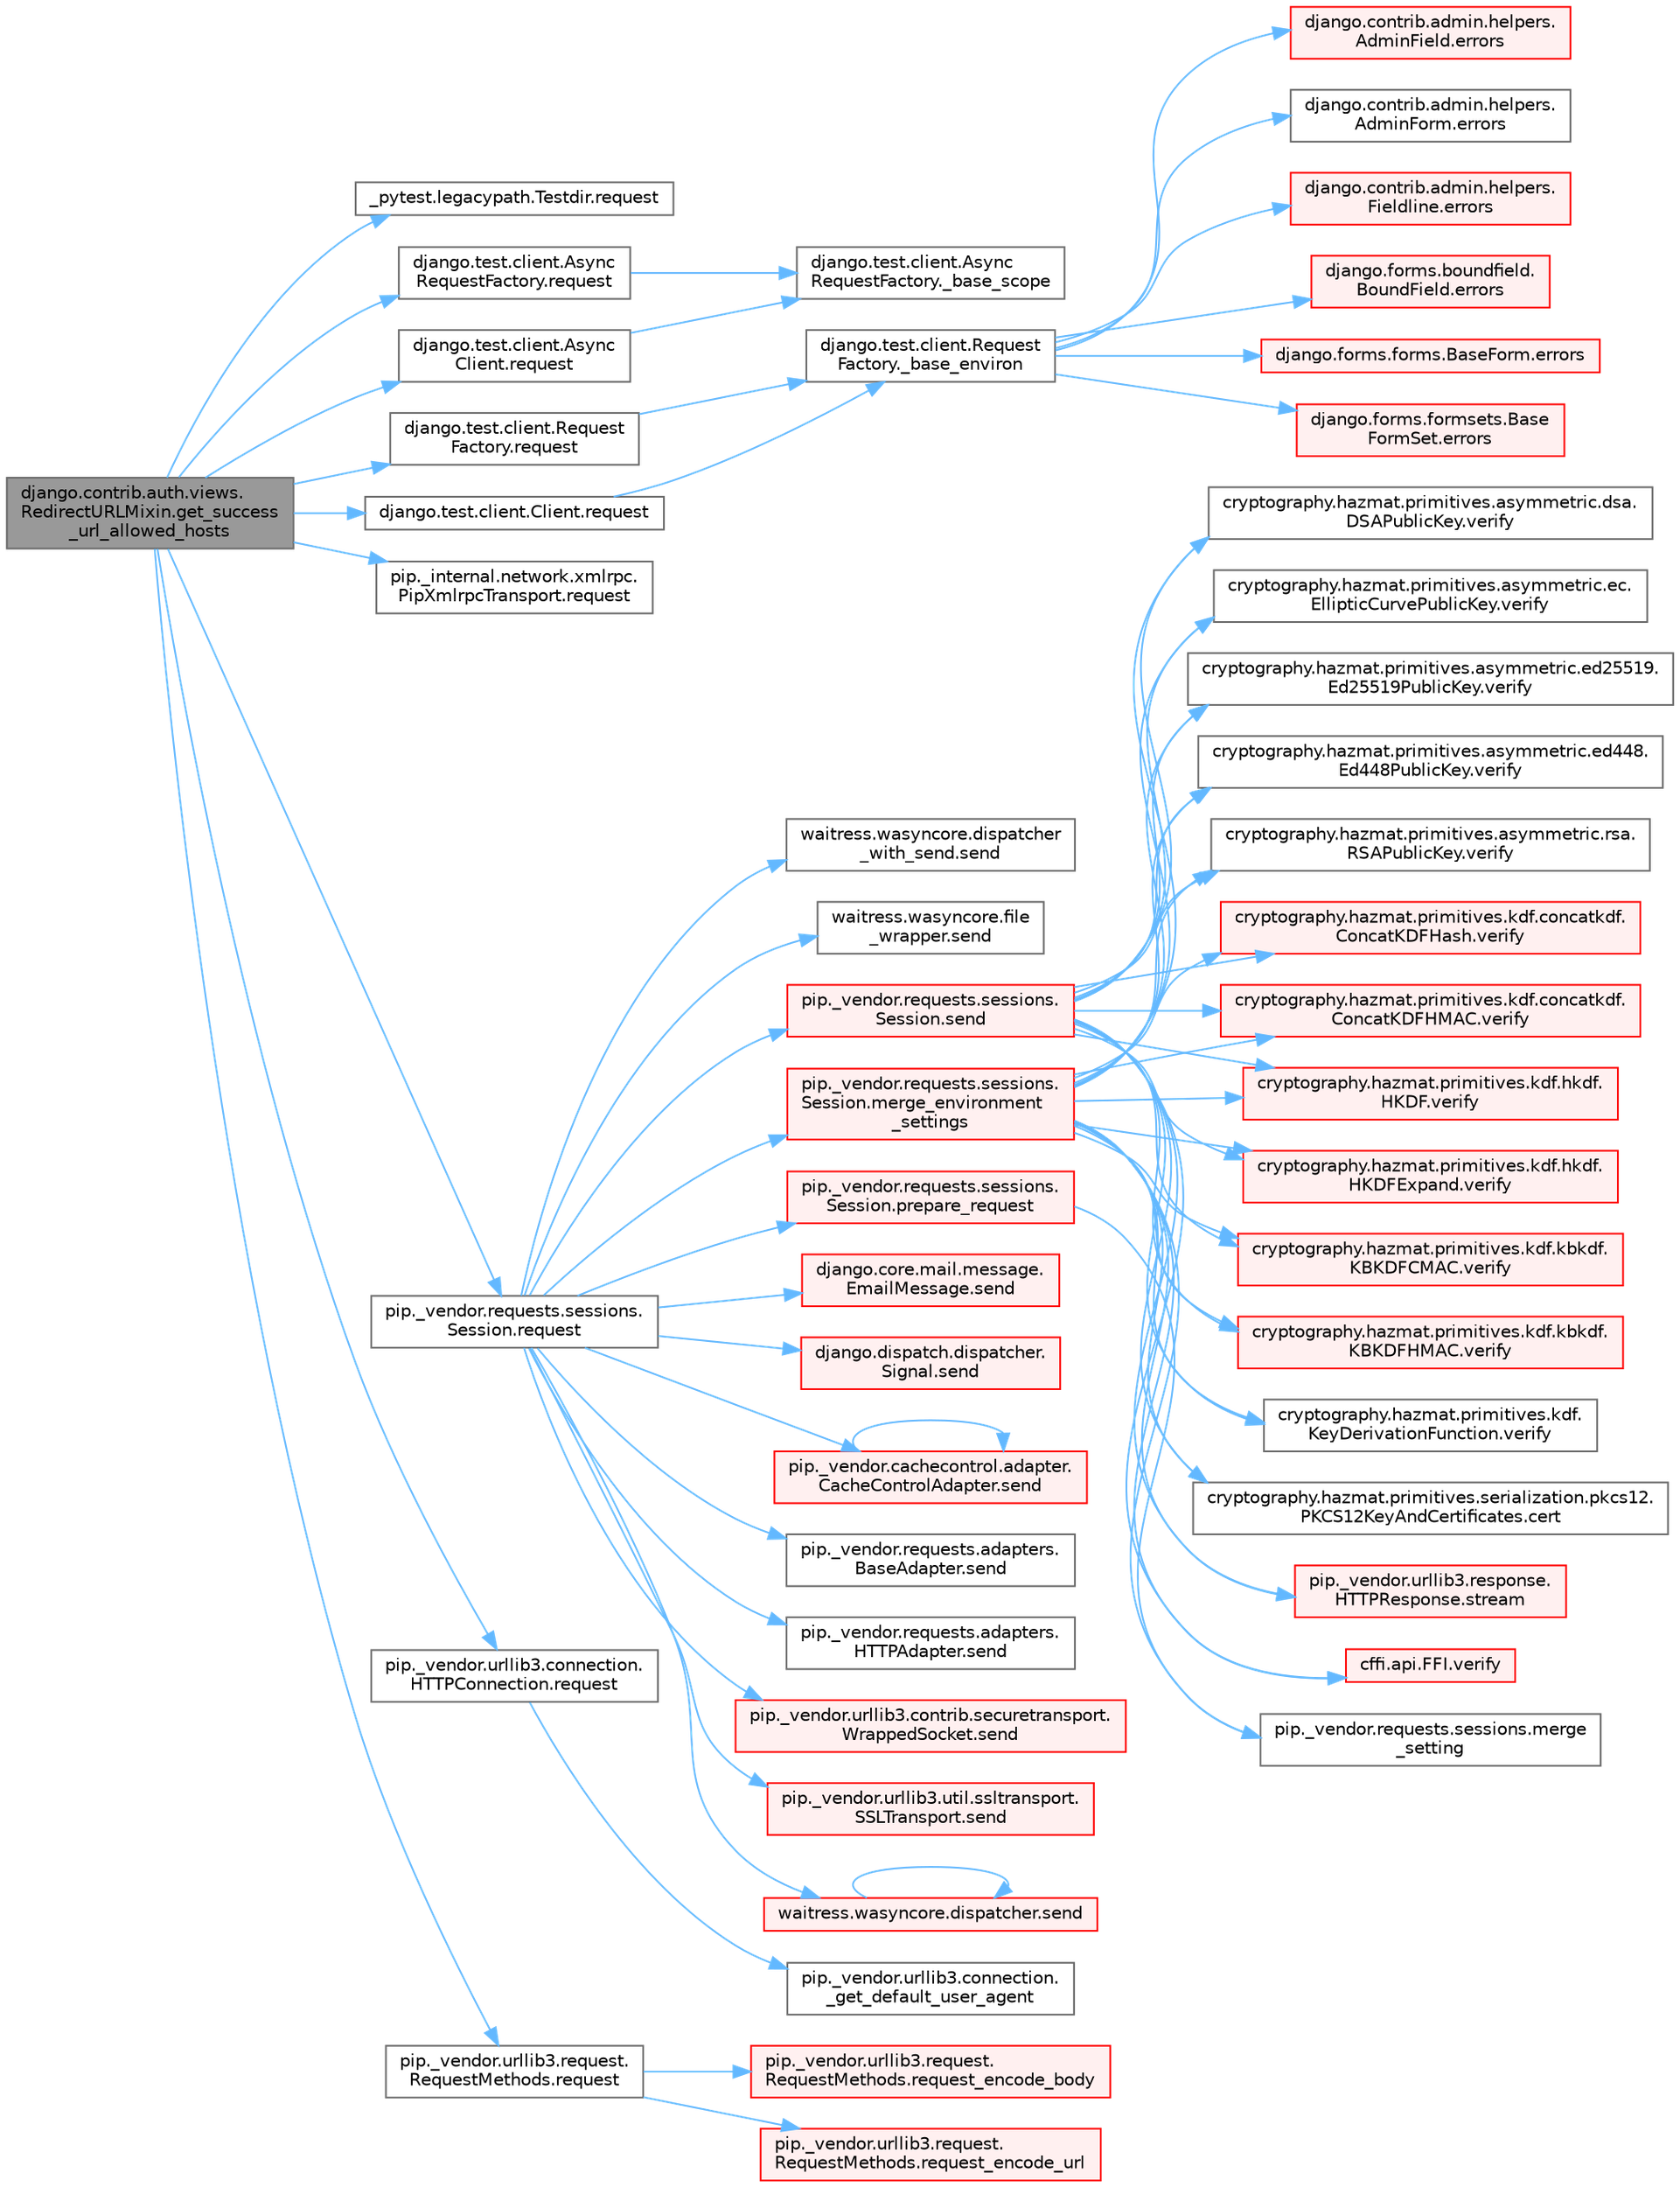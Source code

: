 digraph "django.contrib.auth.views.RedirectURLMixin.get_success_url_allowed_hosts"
{
 // LATEX_PDF_SIZE
  bgcolor="transparent";
  edge [fontname=Helvetica,fontsize=10,labelfontname=Helvetica,labelfontsize=10];
  node [fontname=Helvetica,fontsize=10,shape=box,height=0.2,width=0.4];
  rankdir="LR";
  Node1 [id="Node000001",label="django.contrib.auth.views.\lRedirectURLMixin.get_success\l_url_allowed_hosts",height=0.2,width=0.4,color="gray40", fillcolor="grey60", style="filled", fontcolor="black",tooltip=" "];
  Node1 -> Node2 [id="edge1_Node000001_Node000002",color="steelblue1",style="solid",tooltip=" "];
  Node2 [id="Node000002",label="_pytest.legacypath.Testdir.request",height=0.2,width=0.4,color="grey40", fillcolor="white", style="filled",URL="$class__pytest_1_1legacypath_1_1_testdir.html#a0e10c900efcd764da85254119e4d64c4",tooltip=" "];
  Node1 -> Node3 [id="edge2_Node000001_Node000003",color="steelblue1",style="solid",tooltip=" "];
  Node3 [id="Node000003",label="django.test.client.Async\lClient.request",height=0.2,width=0.4,color="grey40", fillcolor="white", style="filled",URL="$classdjango_1_1test_1_1client_1_1_async_client.html#a891cc2f6b81dcf3583bbbde8d21a713a",tooltip=" "];
  Node3 -> Node4 [id="edge3_Node000003_Node000004",color="steelblue1",style="solid",tooltip=" "];
  Node4 [id="Node000004",label="django.test.client.Async\lRequestFactory._base_scope",height=0.2,width=0.4,color="grey40", fillcolor="white", style="filled",URL="$classdjango_1_1test_1_1client_1_1_async_request_factory.html#a0e43cc21668d0a42c46524d5116d8654",tooltip=" "];
  Node1 -> Node5 [id="edge4_Node000001_Node000005",color="steelblue1",style="solid",tooltip=" "];
  Node5 [id="Node000005",label="django.test.client.Async\lRequestFactory.request",height=0.2,width=0.4,color="grey40", fillcolor="white", style="filled",URL="$classdjango_1_1test_1_1client_1_1_async_request_factory.html#aab026845547a4c2d9203b8710b90f6cd",tooltip=" "];
  Node5 -> Node4 [id="edge5_Node000005_Node000004",color="steelblue1",style="solid",tooltip=" "];
  Node1 -> Node6 [id="edge6_Node000001_Node000006",color="steelblue1",style="solid",tooltip=" "];
  Node6 [id="Node000006",label="django.test.client.Client.request",height=0.2,width=0.4,color="grey40", fillcolor="white", style="filled",URL="$classdjango_1_1test_1_1client_1_1_client.html#a2f51c5251142ab6503937051936e33fa",tooltip=" "];
  Node6 -> Node7 [id="edge7_Node000006_Node000007",color="steelblue1",style="solid",tooltip=" "];
  Node7 [id="Node000007",label="django.test.client.Request\lFactory._base_environ",height=0.2,width=0.4,color="grey40", fillcolor="white", style="filled",URL="$classdjango_1_1test_1_1client_1_1_request_factory.html#ab650654b992f4e9fc9e30bd0442973c1",tooltip=" "];
  Node7 -> Node8 [id="edge8_Node000007_Node000008",color="steelblue1",style="solid",tooltip=" "];
  Node8 [id="Node000008",label="django.contrib.admin.helpers.\lAdminField.errors",height=0.2,width=0.4,color="red", fillcolor="#FFF0F0", style="filled",URL="$classdjango_1_1contrib_1_1admin_1_1helpers_1_1_admin_field.html#a2ed7041739e06b7ebeb076401379c675",tooltip=" "];
  Node7 -> Node1819 [id="edge9_Node000007_Node001819",color="steelblue1",style="solid",tooltip=" "];
  Node1819 [id="Node001819",label="django.contrib.admin.helpers.\lAdminForm.errors",height=0.2,width=0.4,color="grey40", fillcolor="white", style="filled",URL="$classdjango_1_1contrib_1_1admin_1_1helpers_1_1_admin_form.html#a3ccc9540a232de721c24f95c26a2b34a",tooltip=" "];
  Node7 -> Node1820 [id="edge10_Node000007_Node001820",color="steelblue1",style="solid",tooltip=" "];
  Node1820 [id="Node001820",label="django.contrib.admin.helpers.\lFieldline.errors",height=0.2,width=0.4,color="red", fillcolor="#FFF0F0", style="filled",URL="$classdjango_1_1contrib_1_1admin_1_1helpers_1_1_fieldline.html#ac0094313ce4b91212414f914a381499d",tooltip=" "];
  Node7 -> Node1821 [id="edge11_Node000007_Node001821",color="steelblue1",style="solid",tooltip=" "];
  Node1821 [id="Node001821",label="django.forms.boundfield.\lBoundField.errors",height=0.2,width=0.4,color="red", fillcolor="#FFF0F0", style="filled",URL="$classdjango_1_1forms_1_1boundfield_1_1_bound_field.html#a47569da22ccdcdd1bb15a2506a0a5f6e",tooltip=" "];
  Node7 -> Node1822 [id="edge12_Node000007_Node001822",color="steelblue1",style="solid",tooltip=" "];
  Node1822 [id="Node001822",label="django.forms.forms.BaseForm.errors",height=0.2,width=0.4,color="red", fillcolor="#FFF0F0", style="filled",URL="$classdjango_1_1forms_1_1forms_1_1_base_form.html#aca47cb75eb6c321d1c429b33eca94d49",tooltip=" "];
  Node7 -> Node1907 [id="edge13_Node000007_Node001907",color="steelblue1",style="solid",tooltip=" "];
  Node1907 [id="Node001907",label="django.forms.formsets.Base\lFormSet.errors",height=0.2,width=0.4,color="red", fillcolor="#FFF0F0", style="filled",URL="$classdjango_1_1forms_1_1formsets_1_1_base_form_set.html#a9e249e2240c3ae2775249e3d3da42020",tooltip=" "];
  Node1 -> Node469 [id="edge14_Node000001_Node000469",color="steelblue1",style="solid",tooltip=" "];
  Node469 [id="Node000469",label="django.test.client.Request\lFactory.request",height=0.2,width=0.4,color="grey40", fillcolor="white", style="filled",URL="$classdjango_1_1test_1_1client_1_1_request_factory.html#adae411ab0df6839c5364b647e4dc63ad",tooltip=" "];
  Node469 -> Node7 [id="edge15_Node000469_Node000007",color="steelblue1",style="solid",tooltip=" "];
  Node1 -> Node470 [id="edge16_Node000001_Node000470",color="steelblue1",style="solid",tooltip=" "];
  Node470 [id="Node000470",label="pip._internal.network.xmlrpc.\lPipXmlrpcTransport.request",height=0.2,width=0.4,color="grey40", fillcolor="white", style="filled",URL="$classpip_1_1__internal_1_1network_1_1xmlrpc_1_1_pip_xmlrpc_transport.html#a91d1ed180fbf8bcc25f6747a72614c5f",tooltip=" "];
  Node1 -> Node471 [id="edge17_Node000001_Node000471",color="steelblue1",style="solid",tooltip=" "];
  Node471 [id="Node000471",label="pip._vendor.requests.sessions.\lSession.request",height=0.2,width=0.4,color="grey40", fillcolor="white", style="filled",URL="$classpip_1_1__vendor_1_1requests_1_1sessions_1_1_session.html#a3dddfa16e93faa1a1a553936d913482b",tooltip=" "];
  Node471 -> Node472 [id="edge18_Node000471_Node000472",color="steelblue1",style="solid",tooltip=" "];
  Node472 [id="Node000472",label="pip._vendor.requests.sessions.\lSession.merge_environment\l_settings",height=0.2,width=0.4,color="red", fillcolor="#FFF0F0", style="filled",URL="$classpip_1_1__vendor_1_1requests_1_1sessions_1_1_session.html#a1bbc07ae0fd8434a0ae651e3eb482be0",tooltip=" "];
  Node472 -> Node473 [id="edge19_Node000472_Node000473",color="steelblue1",style="solid",tooltip=" "];
  Node473 [id="Node000473",label="cryptography.hazmat.primitives.serialization.pkcs12.\lPKCS12KeyAndCertificates.cert",height=0.2,width=0.4,color="grey40", fillcolor="white", style="filled",URL="$classcryptography_1_1hazmat_1_1primitives_1_1serialization_1_1pkcs12_1_1_p_k_c_s12_key_and_certificates.html#a7a1d98fee8ed8175805ab085c9ecb5e0",tooltip=" "];
  Node472 -> Node474 [id="edge20_Node000472_Node000474",color="steelblue1",style="solid",tooltip=" "];
  Node474 [id="Node000474",label="pip._vendor.requests.sessions.merge\l_setting",height=0.2,width=0.4,color="grey40", fillcolor="white", style="filled",URL="$namespacepip_1_1__vendor_1_1requests_1_1sessions.html#a2ff5e46d93c274334e41f4544e9eda84",tooltip=" "];
  Node472 -> Node202 [id="edge21_Node000472_Node000202",color="steelblue1",style="solid",tooltip=" "];
  Node202 [id="Node000202",label="pip._vendor.urllib3.response.\lHTTPResponse.stream",height=0.2,width=0.4,color="red", fillcolor="#FFF0F0", style="filled",URL="$classpip_1_1__vendor_1_1urllib3_1_1response_1_1_h_t_t_p_response.html#a8d802b25f09dd341838a1d631ffc4f62",tooltip=" "];
  Node472 -> Node475 [id="edge22_Node000472_Node000475",color="steelblue1",style="solid",tooltip=" "];
  Node475 [id="Node000475",label="cffi.api.FFI.verify",height=0.2,width=0.4,color="red", fillcolor="#FFF0F0", style="filled",URL="$classcffi_1_1api_1_1_f_f_i.html#ac05cd4cf779cb85543c4cd5fa8a6d333",tooltip=" "];
  Node472 -> Node477 [id="edge23_Node000472_Node000477",color="steelblue1",style="solid",tooltip=" "];
  Node477 [id="Node000477",label="cryptography.hazmat.primitives.asymmetric.dsa.\lDSAPublicKey.verify",height=0.2,width=0.4,color="grey40", fillcolor="white", style="filled",URL="$classcryptography_1_1hazmat_1_1primitives_1_1asymmetric_1_1dsa_1_1_d_s_a_public_key.html#ad0552a7e074dda3d2486b6e918cfc9d8",tooltip=" "];
  Node472 -> Node478 [id="edge24_Node000472_Node000478",color="steelblue1",style="solid",tooltip=" "];
  Node478 [id="Node000478",label="cryptography.hazmat.primitives.asymmetric.ec.\lEllipticCurvePublicKey.verify",height=0.2,width=0.4,color="grey40", fillcolor="white", style="filled",URL="$classcryptography_1_1hazmat_1_1primitives_1_1asymmetric_1_1ec_1_1_elliptic_curve_public_key.html#a7f75c00034242b7ae917b567db16bf60",tooltip=" "];
  Node472 -> Node479 [id="edge25_Node000472_Node000479",color="steelblue1",style="solid",tooltip=" "];
  Node479 [id="Node000479",label="cryptography.hazmat.primitives.asymmetric.ed25519.\lEd25519PublicKey.verify",height=0.2,width=0.4,color="grey40", fillcolor="white", style="filled",URL="$classcryptography_1_1hazmat_1_1primitives_1_1asymmetric_1_1ed25519_1_1_ed25519_public_key.html#a23d01b9908cadb1f6765bd6792371c80",tooltip=" "];
  Node472 -> Node480 [id="edge26_Node000472_Node000480",color="steelblue1",style="solid",tooltip=" "];
  Node480 [id="Node000480",label="cryptography.hazmat.primitives.asymmetric.ed448.\lEd448PublicKey.verify",height=0.2,width=0.4,color="grey40", fillcolor="white", style="filled",URL="$classcryptography_1_1hazmat_1_1primitives_1_1asymmetric_1_1ed448_1_1_ed448_public_key.html#a34d2a2d64f969ef56c2cb67994bacf86",tooltip=" "];
  Node472 -> Node481 [id="edge27_Node000472_Node000481",color="steelblue1",style="solid",tooltip=" "];
  Node481 [id="Node000481",label="cryptography.hazmat.primitives.asymmetric.rsa.\lRSAPublicKey.verify",height=0.2,width=0.4,color="grey40", fillcolor="white", style="filled",URL="$classcryptography_1_1hazmat_1_1primitives_1_1asymmetric_1_1rsa_1_1_r_s_a_public_key.html#a8c3715fa7e1b4a8bfd89482e40f1fe53",tooltip=" "];
  Node472 -> Node482 [id="edge28_Node000472_Node000482",color="steelblue1",style="solid",tooltip=" "];
  Node482 [id="Node000482",label="cryptography.hazmat.primitives.kdf.concatkdf.\lConcatKDFHash.verify",height=0.2,width=0.4,color="red", fillcolor="#FFF0F0", style="filled",URL="$classcryptography_1_1hazmat_1_1primitives_1_1kdf_1_1concatkdf_1_1_concat_k_d_f_hash.html#a872e664133e0cc33672c6fa5929f0bf8",tooltip=" "];
  Node472 -> Node507 [id="edge29_Node000472_Node000507",color="steelblue1",style="solid",tooltip=" "];
  Node507 [id="Node000507",label="cryptography.hazmat.primitives.kdf.concatkdf.\lConcatKDFHMAC.verify",height=0.2,width=0.4,color="red", fillcolor="#FFF0F0", style="filled",URL="$classcryptography_1_1hazmat_1_1primitives_1_1kdf_1_1concatkdf_1_1_concat_k_d_f_h_m_a_c.html#aa6a81903e1b96874301933bc996c78bd",tooltip=" "];
  Node472 -> Node508 [id="edge30_Node000472_Node000508",color="steelblue1",style="solid",tooltip=" "];
  Node508 [id="Node000508",label="cryptography.hazmat.primitives.kdf.hkdf.\lHKDF.verify",height=0.2,width=0.4,color="red", fillcolor="#FFF0F0", style="filled",URL="$classcryptography_1_1hazmat_1_1primitives_1_1kdf_1_1hkdf_1_1_h_k_d_f.html#a7ac8bf663d79e3c30b68d44331902304",tooltip=" "];
  Node472 -> Node509 [id="edge31_Node000472_Node000509",color="steelblue1",style="solid",tooltip=" "];
  Node509 [id="Node000509",label="cryptography.hazmat.primitives.kdf.hkdf.\lHKDFExpand.verify",height=0.2,width=0.4,color="red", fillcolor="#FFF0F0", style="filled",URL="$classcryptography_1_1hazmat_1_1primitives_1_1kdf_1_1hkdf_1_1_h_k_d_f_expand.html#a74f916e6649372a432769965a7e01fea",tooltip=" "];
  Node472 -> Node510 [id="edge32_Node000472_Node000510",color="steelblue1",style="solid",tooltip=" "];
  Node510 [id="Node000510",label="cryptography.hazmat.primitives.kdf.kbkdf.\lKBKDFCMAC.verify",height=0.2,width=0.4,color="red", fillcolor="#FFF0F0", style="filled",URL="$classcryptography_1_1hazmat_1_1primitives_1_1kdf_1_1kbkdf_1_1_k_b_k_d_f_c_m_a_c.html#ab97e9dff30b4fe2752f1457c582fb0e3",tooltip=" "];
  Node472 -> Node511 [id="edge33_Node000472_Node000511",color="steelblue1",style="solid",tooltip=" "];
  Node511 [id="Node000511",label="cryptography.hazmat.primitives.kdf.kbkdf.\lKBKDFHMAC.verify",height=0.2,width=0.4,color="red", fillcolor="#FFF0F0", style="filled",URL="$classcryptography_1_1hazmat_1_1primitives_1_1kdf_1_1kbkdf_1_1_k_b_k_d_f_h_m_a_c.html#a34c59907c93650471d5ef56197cc0522",tooltip=" "];
  Node472 -> Node512 [id="edge34_Node000472_Node000512",color="steelblue1",style="solid",tooltip=" "];
  Node512 [id="Node000512",label="cryptography.hazmat.primitives.kdf.\lKeyDerivationFunction.verify",height=0.2,width=0.4,color="grey40", fillcolor="white", style="filled",URL="$classcryptography_1_1hazmat_1_1primitives_1_1kdf_1_1_key_derivation_function.html#a912c825e0afe5192c266fa35e5a75095",tooltip=" "];
  Node471 -> Node4448 [id="edge35_Node000471_Node004448",color="steelblue1",style="solid",tooltip=" "];
  Node4448 [id="Node004448",label="pip._vendor.requests.sessions.\lSession.prepare_request",height=0.2,width=0.4,color="red", fillcolor="#FFF0F0", style="filled",URL="$classpip_1_1__vendor_1_1requests_1_1sessions_1_1_session.html#a486c476ce9c610313da438d9fbd53f7b",tooltip=" "];
  Node4448 -> Node474 [id="edge36_Node004448_Node000474",color="steelblue1",style="solid",tooltip=" "];
  Node471 -> Node4324 [id="edge37_Node000471_Node004324",color="steelblue1",style="solid",tooltip=" "];
  Node4324 [id="Node004324",label="django.core.mail.message.\lEmailMessage.send",height=0.2,width=0.4,color="red", fillcolor="#FFF0F0", style="filled",URL="$classdjango_1_1core_1_1mail_1_1message_1_1_email_message.html#a18fd6d168e6aa27742a4057b4ab9b439",tooltip=" "];
  Node471 -> Node4328 [id="edge38_Node000471_Node004328",color="steelblue1",style="solid",tooltip=" "];
  Node4328 [id="Node004328",label="django.dispatch.dispatcher.\lSignal.send",height=0.2,width=0.4,color="red", fillcolor="#FFF0F0", style="filled",URL="$classdjango_1_1dispatch_1_1dispatcher_1_1_signal.html#a065269c5c5f8d45e7b902dda3245bdbb",tooltip=" "];
  Node471 -> Node4331 [id="edge39_Node000471_Node004331",color="steelblue1",style="solid",tooltip=" "];
  Node4331 [id="Node004331",label="pip._vendor.cachecontrol.adapter.\lCacheControlAdapter.send",height=0.2,width=0.4,color="red", fillcolor="#FFF0F0", style="filled",URL="$classpip_1_1__vendor_1_1cachecontrol_1_1adapter_1_1_cache_control_adapter.html#a7f846578832fd1a27f921f7466b4d2fa",tooltip=" "];
  Node4331 -> Node4331 [id="edge40_Node004331_Node004331",color="steelblue1",style="solid",tooltip=" "];
  Node471 -> Node4334 [id="edge41_Node000471_Node004334",color="steelblue1",style="solid",tooltip=" "];
  Node4334 [id="Node004334",label="pip._vendor.requests.adapters.\lBaseAdapter.send",height=0.2,width=0.4,color="grey40", fillcolor="white", style="filled",URL="$classpip_1_1__vendor_1_1requests_1_1adapters_1_1_base_adapter.html#a71b96d00d14b1eb64886afb3d5a6e2b0",tooltip=" "];
  Node471 -> Node4335 [id="edge42_Node000471_Node004335",color="steelblue1",style="solid",tooltip=" "];
  Node4335 [id="Node004335",label="pip._vendor.requests.adapters.\lHTTPAdapter.send",height=0.2,width=0.4,color="grey40", fillcolor="white", style="filled",URL="$classpip_1_1__vendor_1_1requests_1_1adapters_1_1_h_t_t_p_adapter.html#aa75dd0f80148babfc8b50bbc9a504e8d",tooltip=" "];
  Node471 -> Node4336 [id="edge43_Node000471_Node004336",color="steelblue1",style="solid",tooltip=" "];
  Node4336 [id="Node004336",label="pip._vendor.requests.sessions.\lSession.send",height=0.2,width=0.4,color="red", fillcolor="#FFF0F0", style="filled",URL="$classpip_1_1__vendor_1_1requests_1_1sessions_1_1_session.html#ac53877008b8d3c6901be36033885124c",tooltip=" "];
  Node4336 -> Node473 [id="edge44_Node004336_Node000473",color="steelblue1",style="solid",tooltip=" "];
  Node4336 -> Node202 [id="edge45_Node004336_Node000202",color="steelblue1",style="solid",tooltip=" "];
  Node4336 -> Node475 [id="edge46_Node004336_Node000475",color="steelblue1",style="solid",tooltip=" "];
  Node4336 -> Node477 [id="edge47_Node004336_Node000477",color="steelblue1",style="solid",tooltip=" "];
  Node4336 -> Node478 [id="edge48_Node004336_Node000478",color="steelblue1",style="solid",tooltip=" "];
  Node4336 -> Node479 [id="edge49_Node004336_Node000479",color="steelblue1",style="solid",tooltip=" "];
  Node4336 -> Node480 [id="edge50_Node004336_Node000480",color="steelblue1",style="solid",tooltip=" "];
  Node4336 -> Node481 [id="edge51_Node004336_Node000481",color="steelblue1",style="solid",tooltip=" "];
  Node4336 -> Node482 [id="edge52_Node004336_Node000482",color="steelblue1",style="solid",tooltip=" "];
  Node4336 -> Node507 [id="edge53_Node004336_Node000507",color="steelblue1",style="solid",tooltip=" "];
  Node4336 -> Node508 [id="edge54_Node004336_Node000508",color="steelblue1",style="solid",tooltip=" "];
  Node4336 -> Node509 [id="edge55_Node004336_Node000509",color="steelblue1",style="solid",tooltip=" "];
  Node4336 -> Node510 [id="edge56_Node004336_Node000510",color="steelblue1",style="solid",tooltip=" "];
  Node4336 -> Node511 [id="edge57_Node004336_Node000511",color="steelblue1",style="solid",tooltip=" "];
  Node4336 -> Node512 [id="edge58_Node004336_Node000512",color="steelblue1",style="solid",tooltip=" "];
  Node471 -> Node4341 [id="edge59_Node000471_Node004341",color="steelblue1",style="solid",tooltip=" "];
  Node4341 [id="Node004341",label="pip._vendor.urllib3.contrib.securetransport.\lWrappedSocket.send",height=0.2,width=0.4,color="red", fillcolor="#FFF0F0", style="filled",URL="$classpip_1_1__vendor_1_1urllib3_1_1contrib_1_1securetransport_1_1_wrapped_socket.html#afefa6637ff2836086372e94b4872b076",tooltip=" "];
  Node471 -> Node4343 [id="edge60_Node000471_Node004343",color="steelblue1",style="solid",tooltip=" "];
  Node4343 [id="Node004343",label="pip._vendor.urllib3.util.ssltransport.\lSSLTransport.send",height=0.2,width=0.4,color="red", fillcolor="#FFF0F0", style="filled",URL="$classpip_1_1__vendor_1_1urllib3_1_1util_1_1ssltransport_1_1_s_s_l_transport.html#ae07b4d8069dbc1dab07b52db5acdb71a",tooltip=" "];
  Node471 -> Node4344 [id="edge61_Node000471_Node004344",color="steelblue1",style="solid",tooltip=" "];
  Node4344 [id="Node004344",label="waitress.wasyncore.dispatcher.send",height=0.2,width=0.4,color="red", fillcolor="#FFF0F0", style="filled",URL="$classwaitress_1_1wasyncore_1_1dispatcher.html#aa36a1d97600508f07138eab0658775c9",tooltip=" "];
  Node4344 -> Node4344 [id="edge62_Node004344_Node004344",color="steelblue1",style="solid",tooltip=" "];
  Node471 -> Node4345 [id="edge63_Node000471_Node004345",color="steelblue1",style="solid",tooltip=" "];
  Node4345 [id="Node004345",label="waitress.wasyncore.dispatcher\l_with_send.send",height=0.2,width=0.4,color="grey40", fillcolor="white", style="filled",URL="$classwaitress_1_1wasyncore_1_1dispatcher__with__send.html#a47052361f8df52adae77154c5ac2e95d",tooltip=" "];
  Node471 -> Node4346 [id="edge64_Node000471_Node004346",color="steelblue1",style="solid",tooltip=" "];
  Node4346 [id="Node004346",label="waitress.wasyncore.file\l_wrapper.send",height=0.2,width=0.4,color="grey40", fillcolor="white", style="filled",URL="$classwaitress_1_1wasyncore_1_1file__wrapper.html#a3db1f84334179b63edb654a8da19820c",tooltip=" "];
  Node1 -> Node987 [id="edge65_Node000001_Node000987",color="steelblue1",style="solid",tooltip=" "];
  Node987 [id="Node000987",label="pip._vendor.urllib3.connection.\lHTTPConnection.request",height=0.2,width=0.4,color="grey40", fillcolor="white", style="filled",URL="$classpip_1_1__vendor_1_1urllib3_1_1connection_1_1_h_t_t_p_connection.html#a67e552c4d242e4169bdf7319269a417f",tooltip=" "];
  Node987 -> Node988 [id="edge66_Node000987_Node000988",color="steelblue1",style="solid",tooltip=" "];
  Node988 [id="Node000988",label="pip._vendor.urllib3.connection.\l_get_default_user_agent",height=0.2,width=0.4,color="grey40", fillcolor="white", style="filled",URL="$namespacepip_1_1__vendor_1_1urllib3_1_1connection.html#a470b189321329d9264e7756710ba9ae2",tooltip=" "];
  Node1 -> Node989 [id="edge67_Node000001_Node000989",color="steelblue1",style="solid",tooltip=" "];
  Node989 [id="Node000989",label="pip._vendor.urllib3.request.\lRequestMethods.request",height=0.2,width=0.4,color="grey40", fillcolor="white", style="filled",URL="$classpip_1_1__vendor_1_1urllib3_1_1request_1_1_request_methods.html#a73541f2f0edc7df7413b043e33c69e7f",tooltip=" "];
  Node989 -> Node990 [id="edge68_Node000989_Node000990",color="steelblue1",style="solid",tooltip=" "];
  Node990 [id="Node000990",label="pip._vendor.urllib3.request.\lRequestMethods.request_encode_body",height=0.2,width=0.4,color="red", fillcolor="#FFF0F0", style="filled",URL="$classpip_1_1__vendor_1_1urllib3_1_1request_1_1_request_methods.html#a2c8e6a574936ea1059cda06ae71793fc",tooltip=" "];
  Node989 -> Node1029 [id="edge69_Node000989_Node001029",color="steelblue1",style="solid",tooltip=" "];
  Node1029 [id="Node001029",label="pip._vendor.urllib3.request.\lRequestMethods.request_encode_url",height=0.2,width=0.4,color="red", fillcolor="#FFF0F0", style="filled",URL="$classpip_1_1__vendor_1_1urllib3_1_1request_1_1_request_methods.html#a364d38202ff4ab728e7bad368e74a431",tooltip=" "];
}
